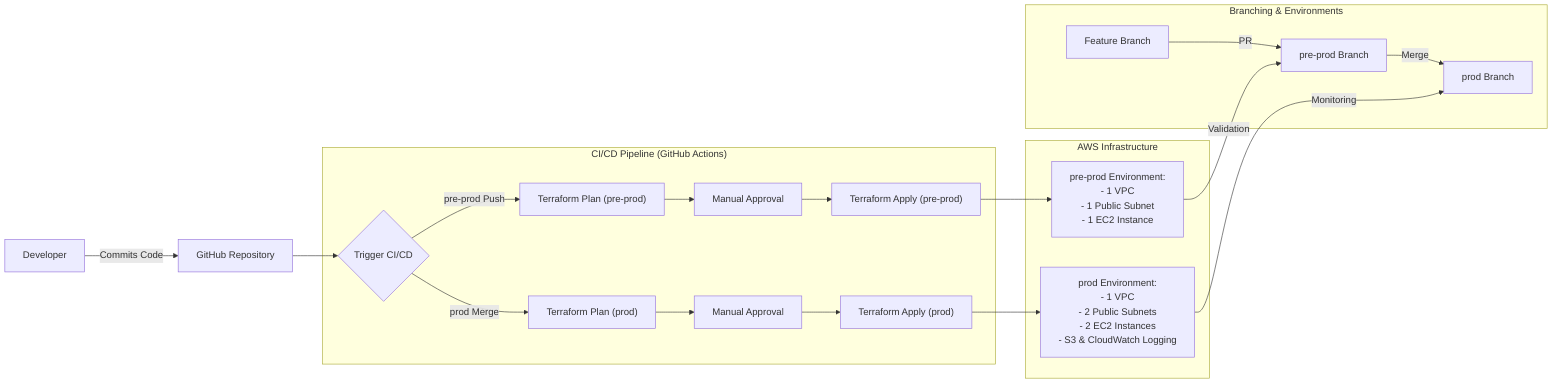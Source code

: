%% AWS Landing Zone Workflow Overview
graph LR
    A[Developer] -->|Commits Code| B[GitHub Repository]
    B --> C{Trigger CI/CD}
    
    subgraph "Branching & Environments"
        direction TB
        D[Feature Branch] -->|PR| E[pre-prod Branch]
        E -->|Merge| F[prod Branch]
    end
    
    subgraph "CI/CD Pipeline (GitHub Actions)"
        direction TB
        C -->|pre-prod Push| G["Terraform Plan (pre-prod)"]
        G --> H["Manual Approval"]
        H --> I["Terraform Apply (pre-prod)"]
        C -->|prod Merge| J["Terraform Plan (prod)"]
        J --> K["Manual Approval"]
        K --> L["Terraform Apply (prod)"]
    end
    
    subgraph "AWS Infrastructure"
        direction TB
        I --> M["pre-prod Environment:
                - 1 VPC
                - 1 Public Subnet
                - 1 EC2 Instance"]
        L --> N["prod Environment:
                - 1 VPC
                - 2 Public Subnets
                - 2 EC2 Instances
                - S3 & CloudWatch Logging"]
    end
    
    M -->|Validation| E
    N -->|Monitoring| F